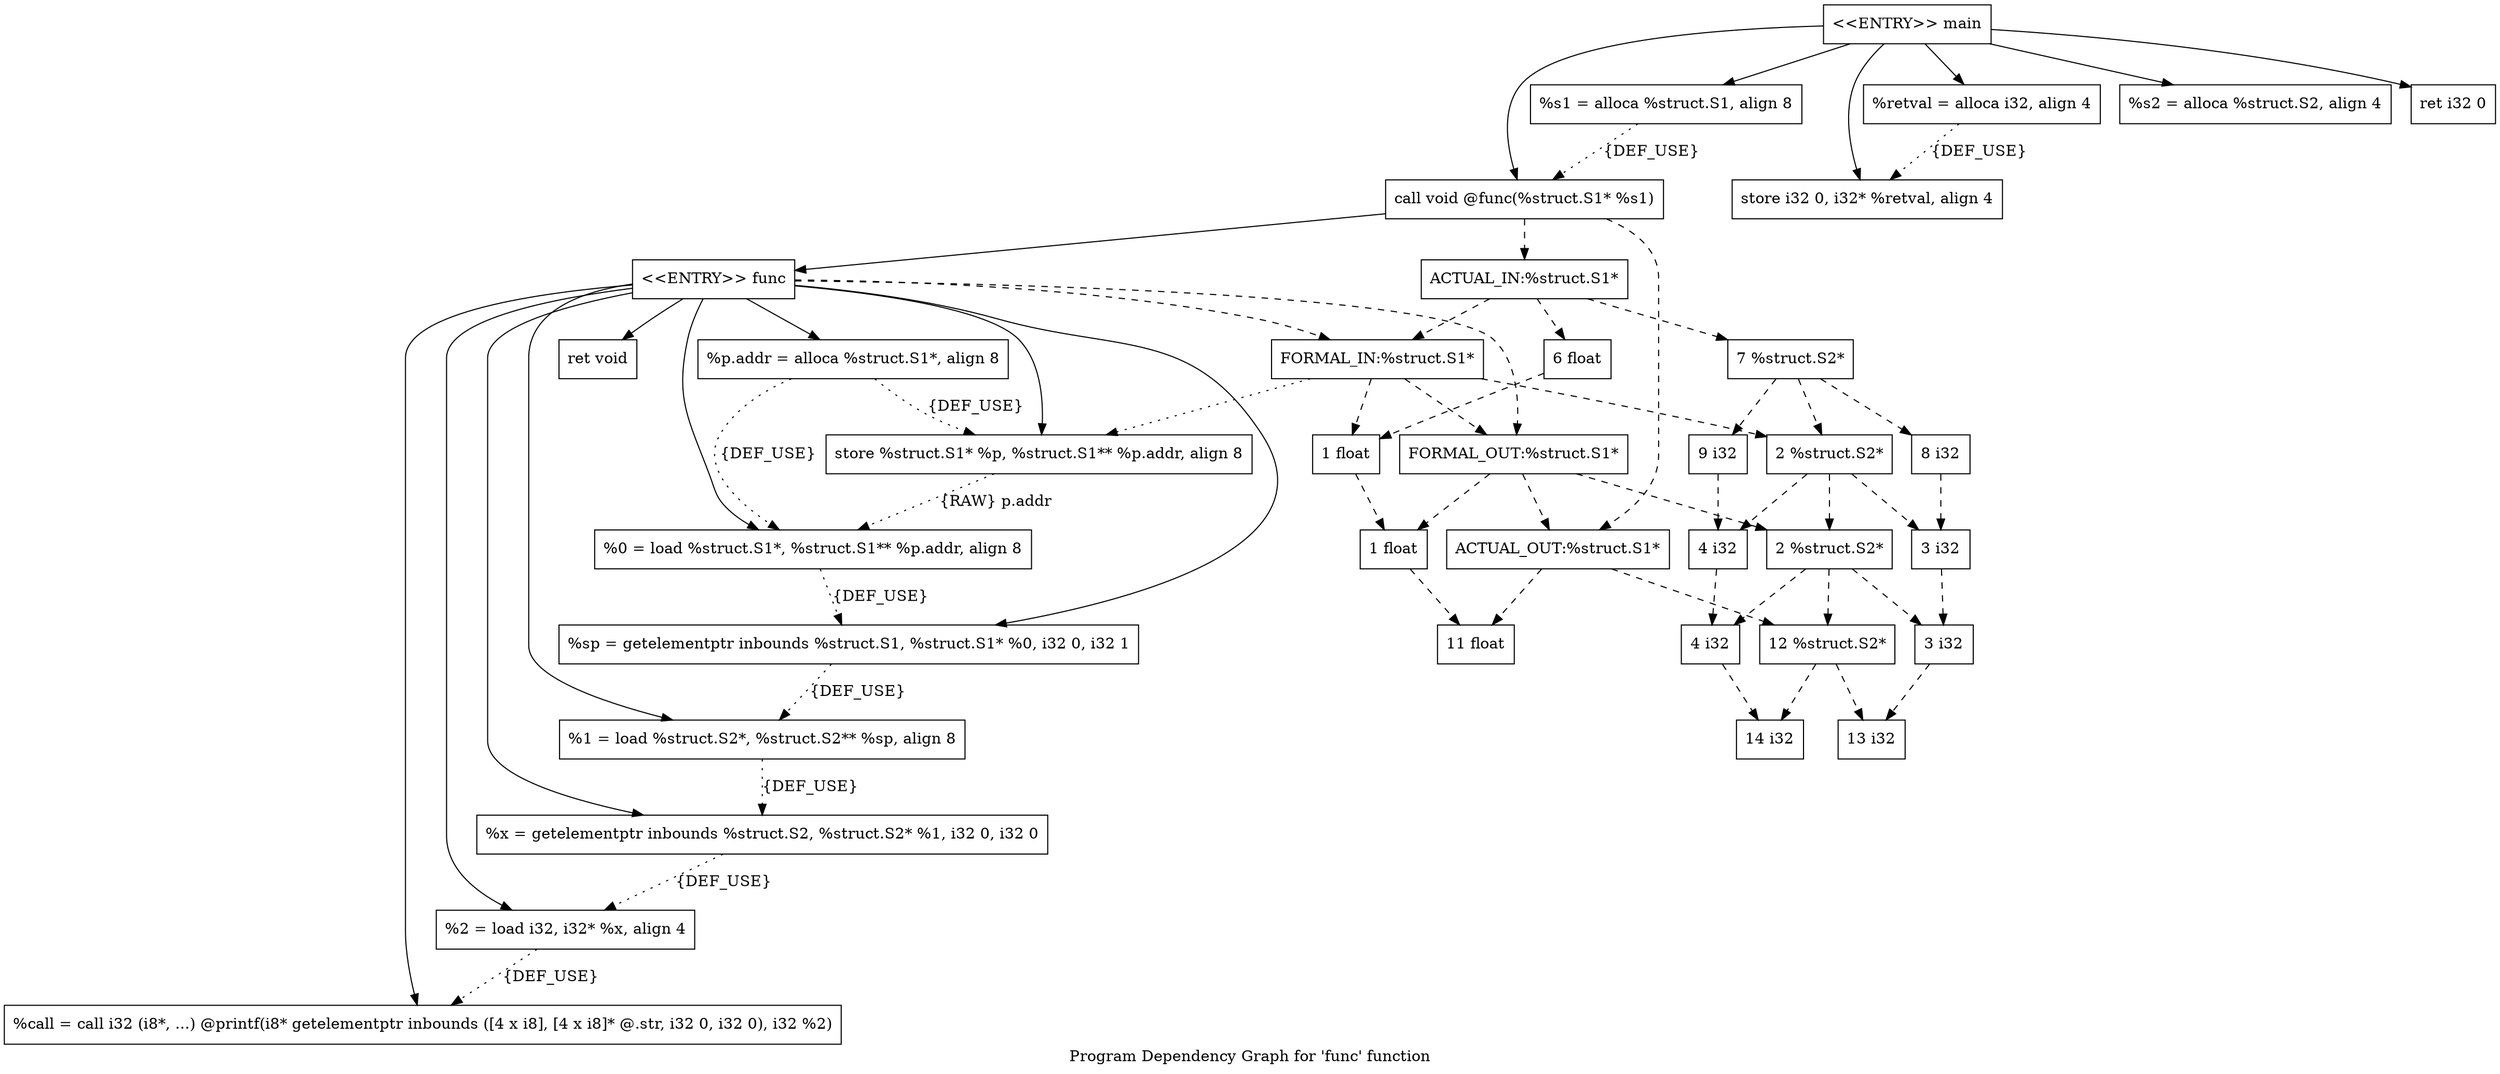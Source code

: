 digraph "Program Dependency Graph for 'func' function" {
	label="Program Dependency Graph for 'func' function";

	Node0x7f65aa0 [shape=record,label="{  %p.addr = alloca %struct.S1*, align 8}"];
	Node0x7f65aa0 -> Node0x7f6a5f0[style=dotted,label = "{DEF_USE}" ];
	Node0x7f65aa0 -> Node0x7f6a660[style=dotted,label = "{DEF_USE}" ];
	Node0x7f6a5f0 [shape=record,label="{  store %struct.S1* %p, %struct.S1** %p.addr, align 8}"];
	Node0x7f6a5f0 -> Node0x7f6a660[style=dotted,label = "{RAW} p.addr"];
	Node0x7f6a660 [shape=record,label="{  %0 = load %struct.S1*, %struct.S1** %p.addr, align 8}"];
	Node0x7f6a660 -> Node0x7f664b0[style=dotted,label = "{DEF_USE}" ];
	Node0x7f664b0 [shape=record,label="{  %sp = getelementptr inbounds %struct.S1, %struct.S1* %0, i32 0, i32 1}"];
	Node0x7f664b0 -> Node0x7f66520[style=dotted,label = "{DEF_USE}" ];
	Node0x7f66520 [shape=record,label="{  %1 = load %struct.S2*, %struct.S2** %sp, align 8}"];
	Node0x7f66520 -> Node0x7f6a6d0[style=dotted,label = "{DEF_USE}" ];
	Node0x7f6a6d0 [shape=record,label="{  %x = getelementptr inbounds %struct.S2, %struct.S2* %1, i32 0, i32 0}"];
	Node0x7f6a6d0 -> Node0x7f66620[style=dotted,label = "{DEF_USE}" ];
	Node0x7f66620 [shape=record,label="{  %2 = load i32, i32* %x, align 4}"];
	Node0x7f66620 -> Node0x7f666b0[style=dotted,label = "{DEF_USE}" ];
	Node0x7f666b0 [shape=record,label="{  %call = call i32 (i8*, ...) @printf(i8* getelementptr inbounds ([4 x i8], [4 x i8]* @.str, i32 0, i32 0), i32 %2)}"];
	Node0x7f66740 [shape=record,label="{\<\<ENTRY\>\> func}"];
	Node0x7f66740 -> Node0x7f65aa0;
	Node0x7f66740 -> Node0x7f6a5f0;
	Node0x7f66740 -> Node0x7f6a660;
	Node0x7f66740 -> Node0x7f664b0;
	Node0x7f66740 -> Node0x7f66520;
	Node0x7f66740 -> Node0x7f6a6d0;
	Node0x7f66740 -> Node0x7f66620;
	Node0x7f66740 -> Node0x7f666b0;
	Node0x7f66740 -> Node0x7f66860;
	Node0x7f66740 -> Node0x7f69b00[style=dashed];
	Node0x7f66740 -> Node0x7f69d90[style=dashed];
	Node0x7f66860 [shape=record,label="{  ret void}"];
	Node0x7f67e90 [shape=record,label="{\<\<ENTRY\>\> main}"];
	Node0x7f67e90 -> Node0x7f67ec0;
	Node0x7f67e90 -> Node0x7f67f30;
	Node0x7f67e90 -> Node0x7f67fd0;
	Node0x7f67e90 -> Node0x7f67fa0;
	Node0x7f67e90 -> Node0x7f6ad90;
	Node0x7f67e90 -> Node0x7f6ae90;
	Node0x7f67ec0 [shape=record,label="{  %retval = alloca i32, align 4}"];
	Node0x7f67ec0 -> Node0x7f67fa0[style=dotted,label = "{DEF_USE}" ];
	Node0x7f67f30 [shape=record,label="{  %s1 = alloca %struct.S1, align 8}"];
	Node0x7f67f30 -> Node0x7f6ad90[style=dotted,label = "{DEF_USE}" ];
	Node0x7f67fd0 [shape=record,label="{  %s2 = alloca %struct.S2, align 4}"];
	Node0x7f67fa0 [shape=record,label="{  store i32 0, i32* %retval, align 4}"];
	Node0x7f6ad90 [shape=record,label="{  call void @func(%struct.S1* %s1)}"];
	Node0x7f6ad90 -> Node0x7f66740;
	Node0x7f6ad90 -> Node0x7f6c4a0[style=dashed];
	Node0x7f6ad90 -> Node0x7f6c750[style=dashed];
	Node0x7f6ae90 [shape=record,label="{  ret i32 0}"];
	Node0x7f69b00 [shape=record,label="{FORMAL_IN:%struct.S1*}"];
	Node0x7f69b00 -> Node0x7f69b70[style=dashed];
	Node0x7f69b00 -> Node0x7f69be0[style=dashed];
	Node0x7f69b00 -> Node0x7f69d90[style=dashed];
	Node0x7f69b00 -> Node0x7f6a5f0[style=dotted];
	Node0x7f69b70 [shape=record,label="{1 float}"];
	Node0x7f69b70 -> Node0x7f69e00[style=dashed];
	Node0x7f69be0 [shape=record,label="{2 %struct.S2*}"];
	Node0x7f69be0 -> Node0x7f69c80[style=dashed];
	Node0x7f69be0 -> Node0x7f69cf0[style=dashed];
	Node0x7f69be0 -> Node0x7f69e70[style=dashed];
	Node0x7f69c80 [shape=record,label="{3 i32}"];
	Node0x7f69c80 -> Node0x7f69f10[style=dashed];
	Node0x7f69cf0 [shape=record,label="{4 i32}"];
	Node0x7f69cf0 -> Node0x7f69f80[style=dashed];
	Node0x7f69d90 [shape=record,label="{FORMAL_OUT:%struct.S1*}"];
	Node0x7f69d90 -> Node0x7f69e00[style=dashed];
	Node0x7f69d90 -> Node0x7f69e70[style=dashed];
	Node0x7f69d90 -> Node0x7f6c750[style=dashed];
	Node0x7f69e00 [shape=record,label="{1 float}"];
	Node0x7f69e00 -> Node0x7f6af00[style=dashed];
	Node0x7f69e70 [shape=record,label="{2 %struct.S2*}"];
	Node0x7f69e70 -> Node0x7f69f10[style=dashed];
	Node0x7f69e70 -> Node0x7f69f80[style=dashed];
	Node0x7f69e70 -> Node0x7f6af70[style=dashed];
	Node0x7f69f10 [shape=record,label="{3 i32}"];
	Node0x7f69f10 -> Node0x7f6c9d0[style=dashed];
	Node0x7f69f80 [shape=record,label="{4 i32}"];
	Node0x7f69f80 -> Node0x7f6ca40[style=dashed];
	Node0x7f6c4a0 [shape=record,label="{ACTUAL_IN:%struct.S1*}"];
	Node0x7f6c4a0 -> Node0x7f6c510[style=dashed];
	Node0x7f6c4a0 -> Node0x7f6c5a0[style=dashed];
	Node0x7f6c4a0 -> Node0x7f69b00[style=dashed];
	Node0x7f6c510 [shape=record,label="{6 float}"];
	Node0x7f6c510 -> Node0x7f69b70[style=dashed];
	Node0x7f6c5a0 [shape=record,label="{7 %struct.S2*}"];
	Node0x7f6c5a0 -> Node0x7f6c640[style=dashed];
	Node0x7f6c5a0 -> Node0x7f6c6b0[style=dashed];
	Node0x7f6c5a0 -> Node0x7f69be0[style=dashed];
	Node0x7f6c640 [shape=record,label="{8 i32}"];
	Node0x7f6c640 -> Node0x7f69c80[style=dashed];
	Node0x7f6c6b0 [shape=record,label="{9 i32}"];
	Node0x7f6c6b0 -> Node0x7f69cf0[style=dashed];
	Node0x7f6c750 [shape=record,label="{ACTUAL_OUT:%struct.S1*}"];
	Node0x7f6c750 -> Node0x7f6af00[style=dashed];
	Node0x7f6c750 -> Node0x7f6af70[style=dashed];
	Node0x7f6af00 [shape=record,label="{11 float}"];
	Node0x7f6af70 [shape=record,label="{12 %struct.S2*}"];
	Node0x7f6af70 -> Node0x7f6c9d0[style=dashed];
	Node0x7f6af70 -> Node0x7f6ca40[style=dashed];
	Node0x7f6c9d0 [shape=record,label="{13 i32}"];
	Node0x7f6ca40 [shape=record,label="{14 i32}"];
}

